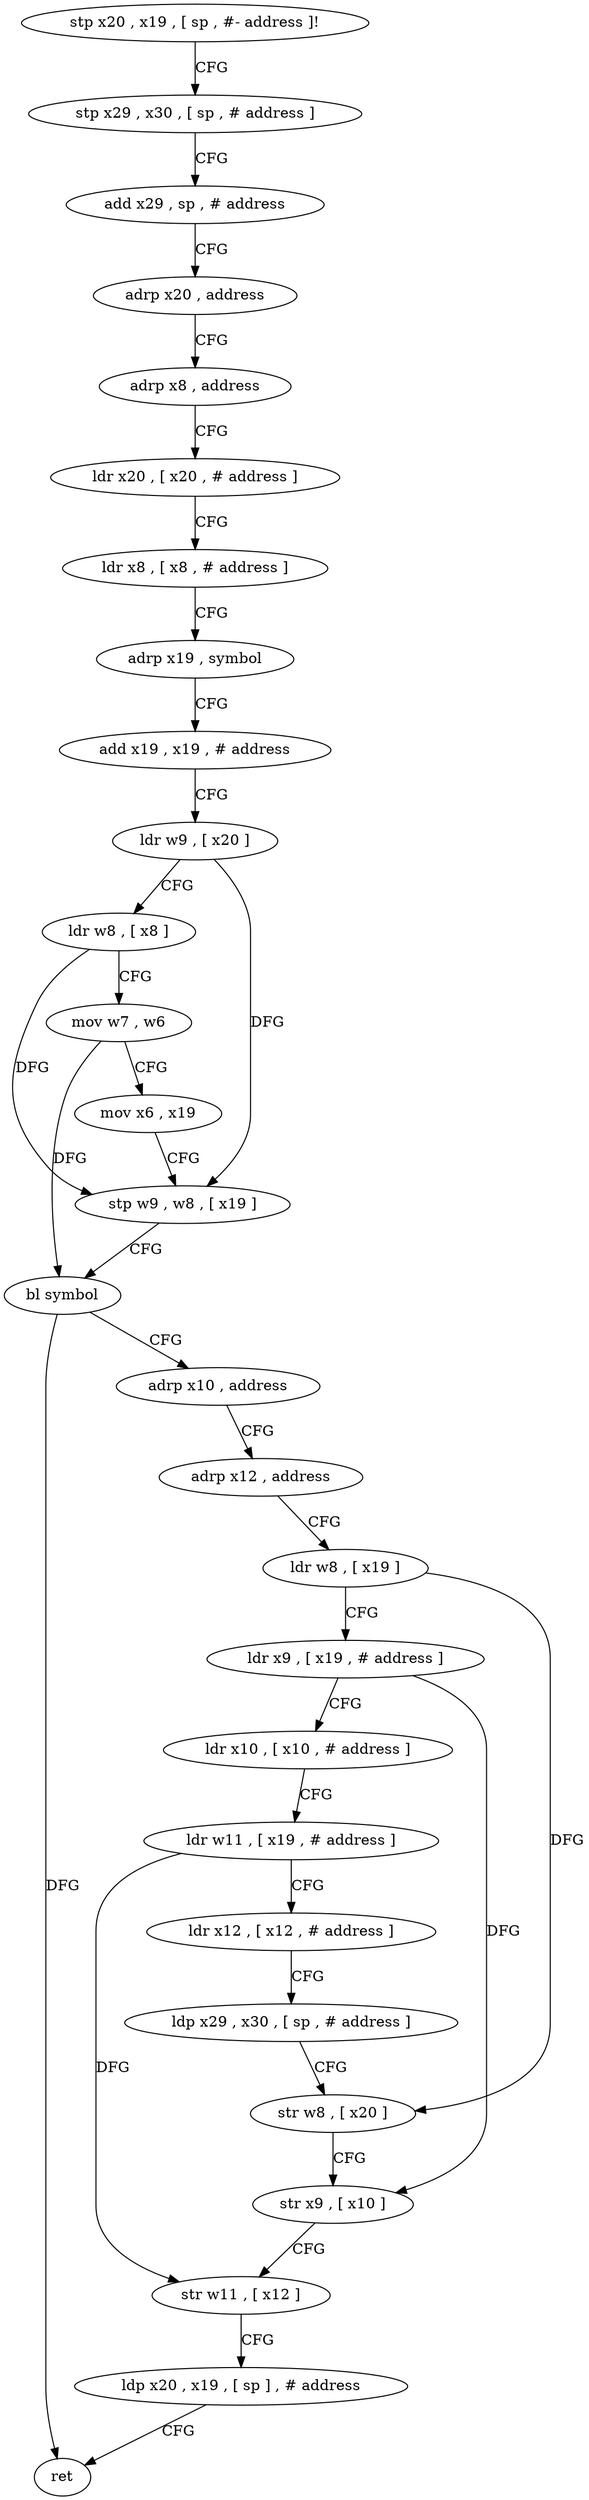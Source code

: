 digraph "func" {
"4222076" [label = "stp x20 , x19 , [ sp , #- address ]!" ]
"4222080" [label = "stp x29 , x30 , [ sp , # address ]" ]
"4222084" [label = "add x29 , sp , # address" ]
"4222088" [label = "adrp x20 , address" ]
"4222092" [label = "adrp x8 , address" ]
"4222096" [label = "ldr x20 , [ x20 , # address ]" ]
"4222100" [label = "ldr x8 , [ x8 , # address ]" ]
"4222104" [label = "adrp x19 , symbol" ]
"4222108" [label = "add x19 , x19 , # address" ]
"4222112" [label = "ldr w9 , [ x20 ]" ]
"4222116" [label = "ldr w8 , [ x8 ]" ]
"4222120" [label = "mov w7 , w6" ]
"4222124" [label = "mov x6 , x19" ]
"4222128" [label = "stp w9 , w8 , [ x19 ]" ]
"4222132" [label = "bl symbol" ]
"4222136" [label = "adrp x10 , address" ]
"4222140" [label = "adrp x12 , address" ]
"4222144" [label = "ldr w8 , [ x19 ]" ]
"4222148" [label = "ldr x9 , [ x19 , # address ]" ]
"4222152" [label = "ldr x10 , [ x10 , # address ]" ]
"4222156" [label = "ldr w11 , [ x19 , # address ]" ]
"4222160" [label = "ldr x12 , [ x12 , # address ]" ]
"4222164" [label = "ldp x29 , x30 , [ sp , # address ]" ]
"4222168" [label = "str w8 , [ x20 ]" ]
"4222172" [label = "str x9 , [ x10 ]" ]
"4222176" [label = "str w11 , [ x12 ]" ]
"4222180" [label = "ldp x20 , x19 , [ sp ] , # address" ]
"4222184" [label = "ret" ]
"4222076" -> "4222080" [ label = "CFG" ]
"4222080" -> "4222084" [ label = "CFG" ]
"4222084" -> "4222088" [ label = "CFG" ]
"4222088" -> "4222092" [ label = "CFG" ]
"4222092" -> "4222096" [ label = "CFG" ]
"4222096" -> "4222100" [ label = "CFG" ]
"4222100" -> "4222104" [ label = "CFG" ]
"4222104" -> "4222108" [ label = "CFG" ]
"4222108" -> "4222112" [ label = "CFG" ]
"4222112" -> "4222116" [ label = "CFG" ]
"4222112" -> "4222128" [ label = "DFG" ]
"4222116" -> "4222120" [ label = "CFG" ]
"4222116" -> "4222128" [ label = "DFG" ]
"4222120" -> "4222124" [ label = "CFG" ]
"4222120" -> "4222132" [ label = "DFG" ]
"4222124" -> "4222128" [ label = "CFG" ]
"4222128" -> "4222132" [ label = "CFG" ]
"4222132" -> "4222136" [ label = "CFG" ]
"4222132" -> "4222184" [ label = "DFG" ]
"4222136" -> "4222140" [ label = "CFG" ]
"4222140" -> "4222144" [ label = "CFG" ]
"4222144" -> "4222148" [ label = "CFG" ]
"4222144" -> "4222168" [ label = "DFG" ]
"4222148" -> "4222152" [ label = "CFG" ]
"4222148" -> "4222172" [ label = "DFG" ]
"4222152" -> "4222156" [ label = "CFG" ]
"4222156" -> "4222160" [ label = "CFG" ]
"4222156" -> "4222176" [ label = "DFG" ]
"4222160" -> "4222164" [ label = "CFG" ]
"4222164" -> "4222168" [ label = "CFG" ]
"4222168" -> "4222172" [ label = "CFG" ]
"4222172" -> "4222176" [ label = "CFG" ]
"4222176" -> "4222180" [ label = "CFG" ]
"4222180" -> "4222184" [ label = "CFG" ]
}
